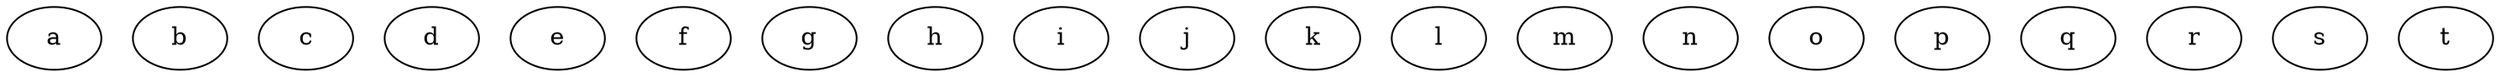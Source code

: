 digraph "autogenerated" {
	a  [Weight=47];
	b  [Weight=6];
	c  [Weight=16];
	d  [Weight=14];
	e  [Weight=69];
	f  [Weight=9];
	g  [Weight=42];
	h  [Weight=72];
	i  [Weight=10];
	j  [Weight=28];
	k  [Weight=77];
	l  [Weight=89];
	m  [Weight=97];
	n  [Weight=96];
	o  [Weight=82];
	p  [Weight=91];
	q  [Weight=21];
	r  [Weight=18];
	s  [Weight=44];
	t  [Weight=9];
}